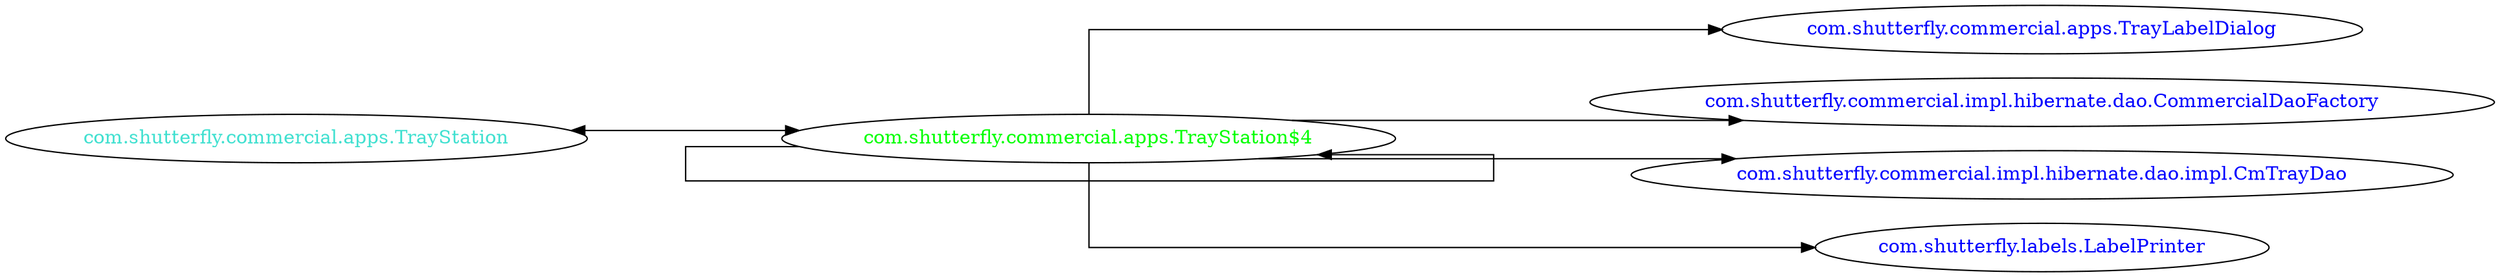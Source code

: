 digraph dependencyGraph {
 concentrate=true;
 ranksep="2.0";
 rankdir="LR"; 
 splines="ortho";
"com.shutterfly.commercial.apps.TrayStation$4" [fontcolor="red"];
"com.shutterfly.commercial.apps.TrayLabelDialog" [ fontcolor="blue" ];
"com.shutterfly.commercial.apps.TrayStation$4"->"com.shutterfly.commercial.apps.TrayLabelDialog";
"com.shutterfly.commercial.impl.hibernate.dao.CommercialDaoFactory" [ fontcolor="blue" ];
"com.shutterfly.commercial.apps.TrayStation$4"->"com.shutterfly.commercial.impl.hibernate.dao.CommercialDaoFactory";
"com.shutterfly.commercial.impl.hibernate.dao.impl.CmTrayDao" [ fontcolor="blue" ];
"com.shutterfly.commercial.apps.TrayStation$4"->"com.shutterfly.commercial.impl.hibernate.dao.impl.CmTrayDao";
"com.shutterfly.labels.LabelPrinter" [ fontcolor="blue" ];
"com.shutterfly.commercial.apps.TrayStation$4"->"com.shutterfly.labels.LabelPrinter";
"com.shutterfly.commercial.apps.TrayStation$4" [ fontcolor="green" ];
"com.shutterfly.commercial.apps.TrayStation$4"->"com.shutterfly.commercial.apps.TrayStation$4";
"com.shutterfly.commercial.apps.TrayStation" [ fontcolor="turquoise" ];
"com.shutterfly.commercial.apps.TrayStation"->"com.shutterfly.commercial.apps.TrayStation$4" [dir=both];
}